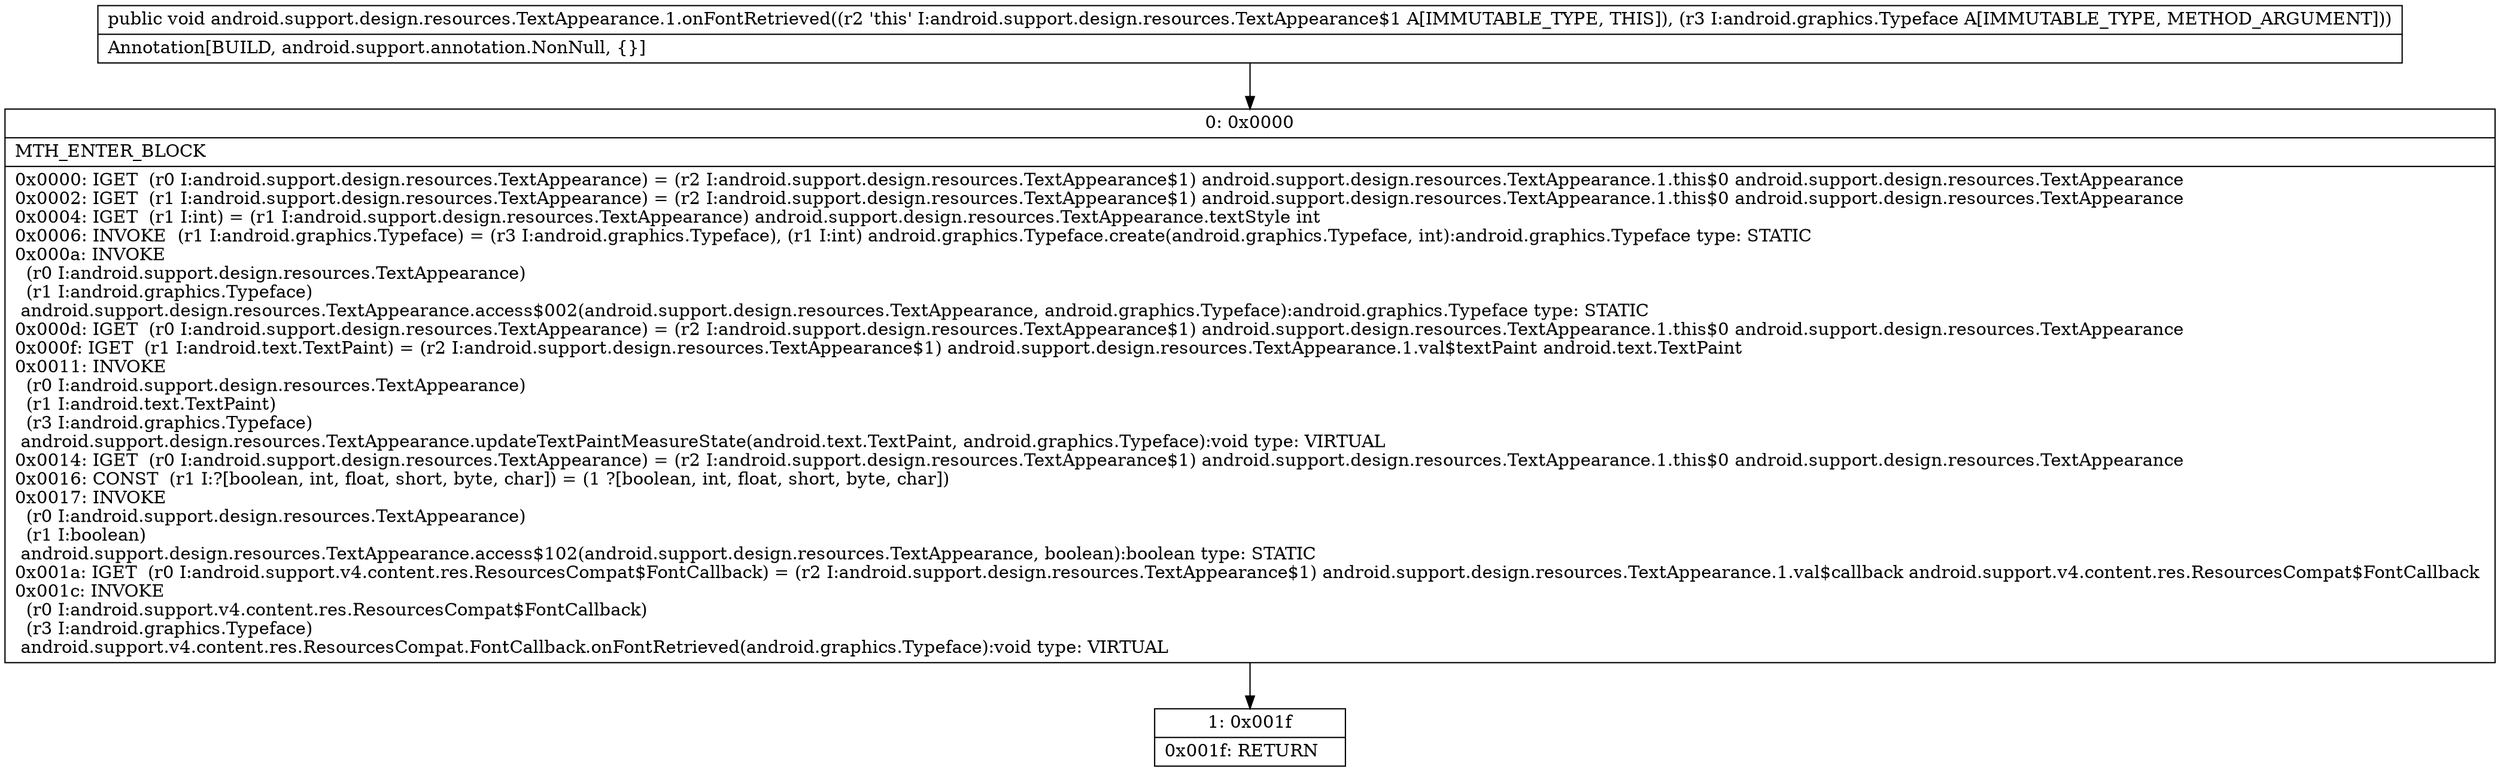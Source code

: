 digraph "CFG forandroid.support.design.resources.TextAppearance.1.onFontRetrieved(Landroid\/graphics\/Typeface;)V" {
Node_0 [shape=record,label="{0\:\ 0x0000|MTH_ENTER_BLOCK\l|0x0000: IGET  (r0 I:android.support.design.resources.TextAppearance) = (r2 I:android.support.design.resources.TextAppearance$1) android.support.design.resources.TextAppearance.1.this$0 android.support.design.resources.TextAppearance \l0x0002: IGET  (r1 I:android.support.design.resources.TextAppearance) = (r2 I:android.support.design.resources.TextAppearance$1) android.support.design.resources.TextAppearance.1.this$0 android.support.design.resources.TextAppearance \l0x0004: IGET  (r1 I:int) = (r1 I:android.support.design.resources.TextAppearance) android.support.design.resources.TextAppearance.textStyle int \l0x0006: INVOKE  (r1 I:android.graphics.Typeface) = (r3 I:android.graphics.Typeface), (r1 I:int) android.graphics.Typeface.create(android.graphics.Typeface, int):android.graphics.Typeface type: STATIC \l0x000a: INVOKE  \l  (r0 I:android.support.design.resources.TextAppearance)\l  (r1 I:android.graphics.Typeface)\l android.support.design.resources.TextAppearance.access$002(android.support.design.resources.TextAppearance, android.graphics.Typeface):android.graphics.Typeface type: STATIC \l0x000d: IGET  (r0 I:android.support.design.resources.TextAppearance) = (r2 I:android.support.design.resources.TextAppearance$1) android.support.design.resources.TextAppearance.1.this$0 android.support.design.resources.TextAppearance \l0x000f: IGET  (r1 I:android.text.TextPaint) = (r2 I:android.support.design.resources.TextAppearance$1) android.support.design.resources.TextAppearance.1.val$textPaint android.text.TextPaint \l0x0011: INVOKE  \l  (r0 I:android.support.design.resources.TextAppearance)\l  (r1 I:android.text.TextPaint)\l  (r3 I:android.graphics.Typeface)\l android.support.design.resources.TextAppearance.updateTextPaintMeasureState(android.text.TextPaint, android.graphics.Typeface):void type: VIRTUAL \l0x0014: IGET  (r0 I:android.support.design.resources.TextAppearance) = (r2 I:android.support.design.resources.TextAppearance$1) android.support.design.resources.TextAppearance.1.this$0 android.support.design.resources.TextAppearance \l0x0016: CONST  (r1 I:?[boolean, int, float, short, byte, char]) = (1 ?[boolean, int, float, short, byte, char]) \l0x0017: INVOKE  \l  (r0 I:android.support.design.resources.TextAppearance)\l  (r1 I:boolean)\l android.support.design.resources.TextAppearance.access$102(android.support.design.resources.TextAppearance, boolean):boolean type: STATIC \l0x001a: IGET  (r0 I:android.support.v4.content.res.ResourcesCompat$FontCallback) = (r2 I:android.support.design.resources.TextAppearance$1) android.support.design.resources.TextAppearance.1.val$callback android.support.v4.content.res.ResourcesCompat$FontCallback \l0x001c: INVOKE  \l  (r0 I:android.support.v4.content.res.ResourcesCompat$FontCallback)\l  (r3 I:android.graphics.Typeface)\l android.support.v4.content.res.ResourcesCompat.FontCallback.onFontRetrieved(android.graphics.Typeface):void type: VIRTUAL \l}"];
Node_1 [shape=record,label="{1\:\ 0x001f|0x001f: RETURN   \l}"];
MethodNode[shape=record,label="{public void android.support.design.resources.TextAppearance.1.onFontRetrieved((r2 'this' I:android.support.design.resources.TextAppearance$1 A[IMMUTABLE_TYPE, THIS]), (r3 I:android.graphics.Typeface A[IMMUTABLE_TYPE, METHOD_ARGUMENT]))  | Annotation[BUILD, android.support.annotation.NonNull, \{\}]\l}"];
MethodNode -> Node_0;
Node_0 -> Node_1;
}

